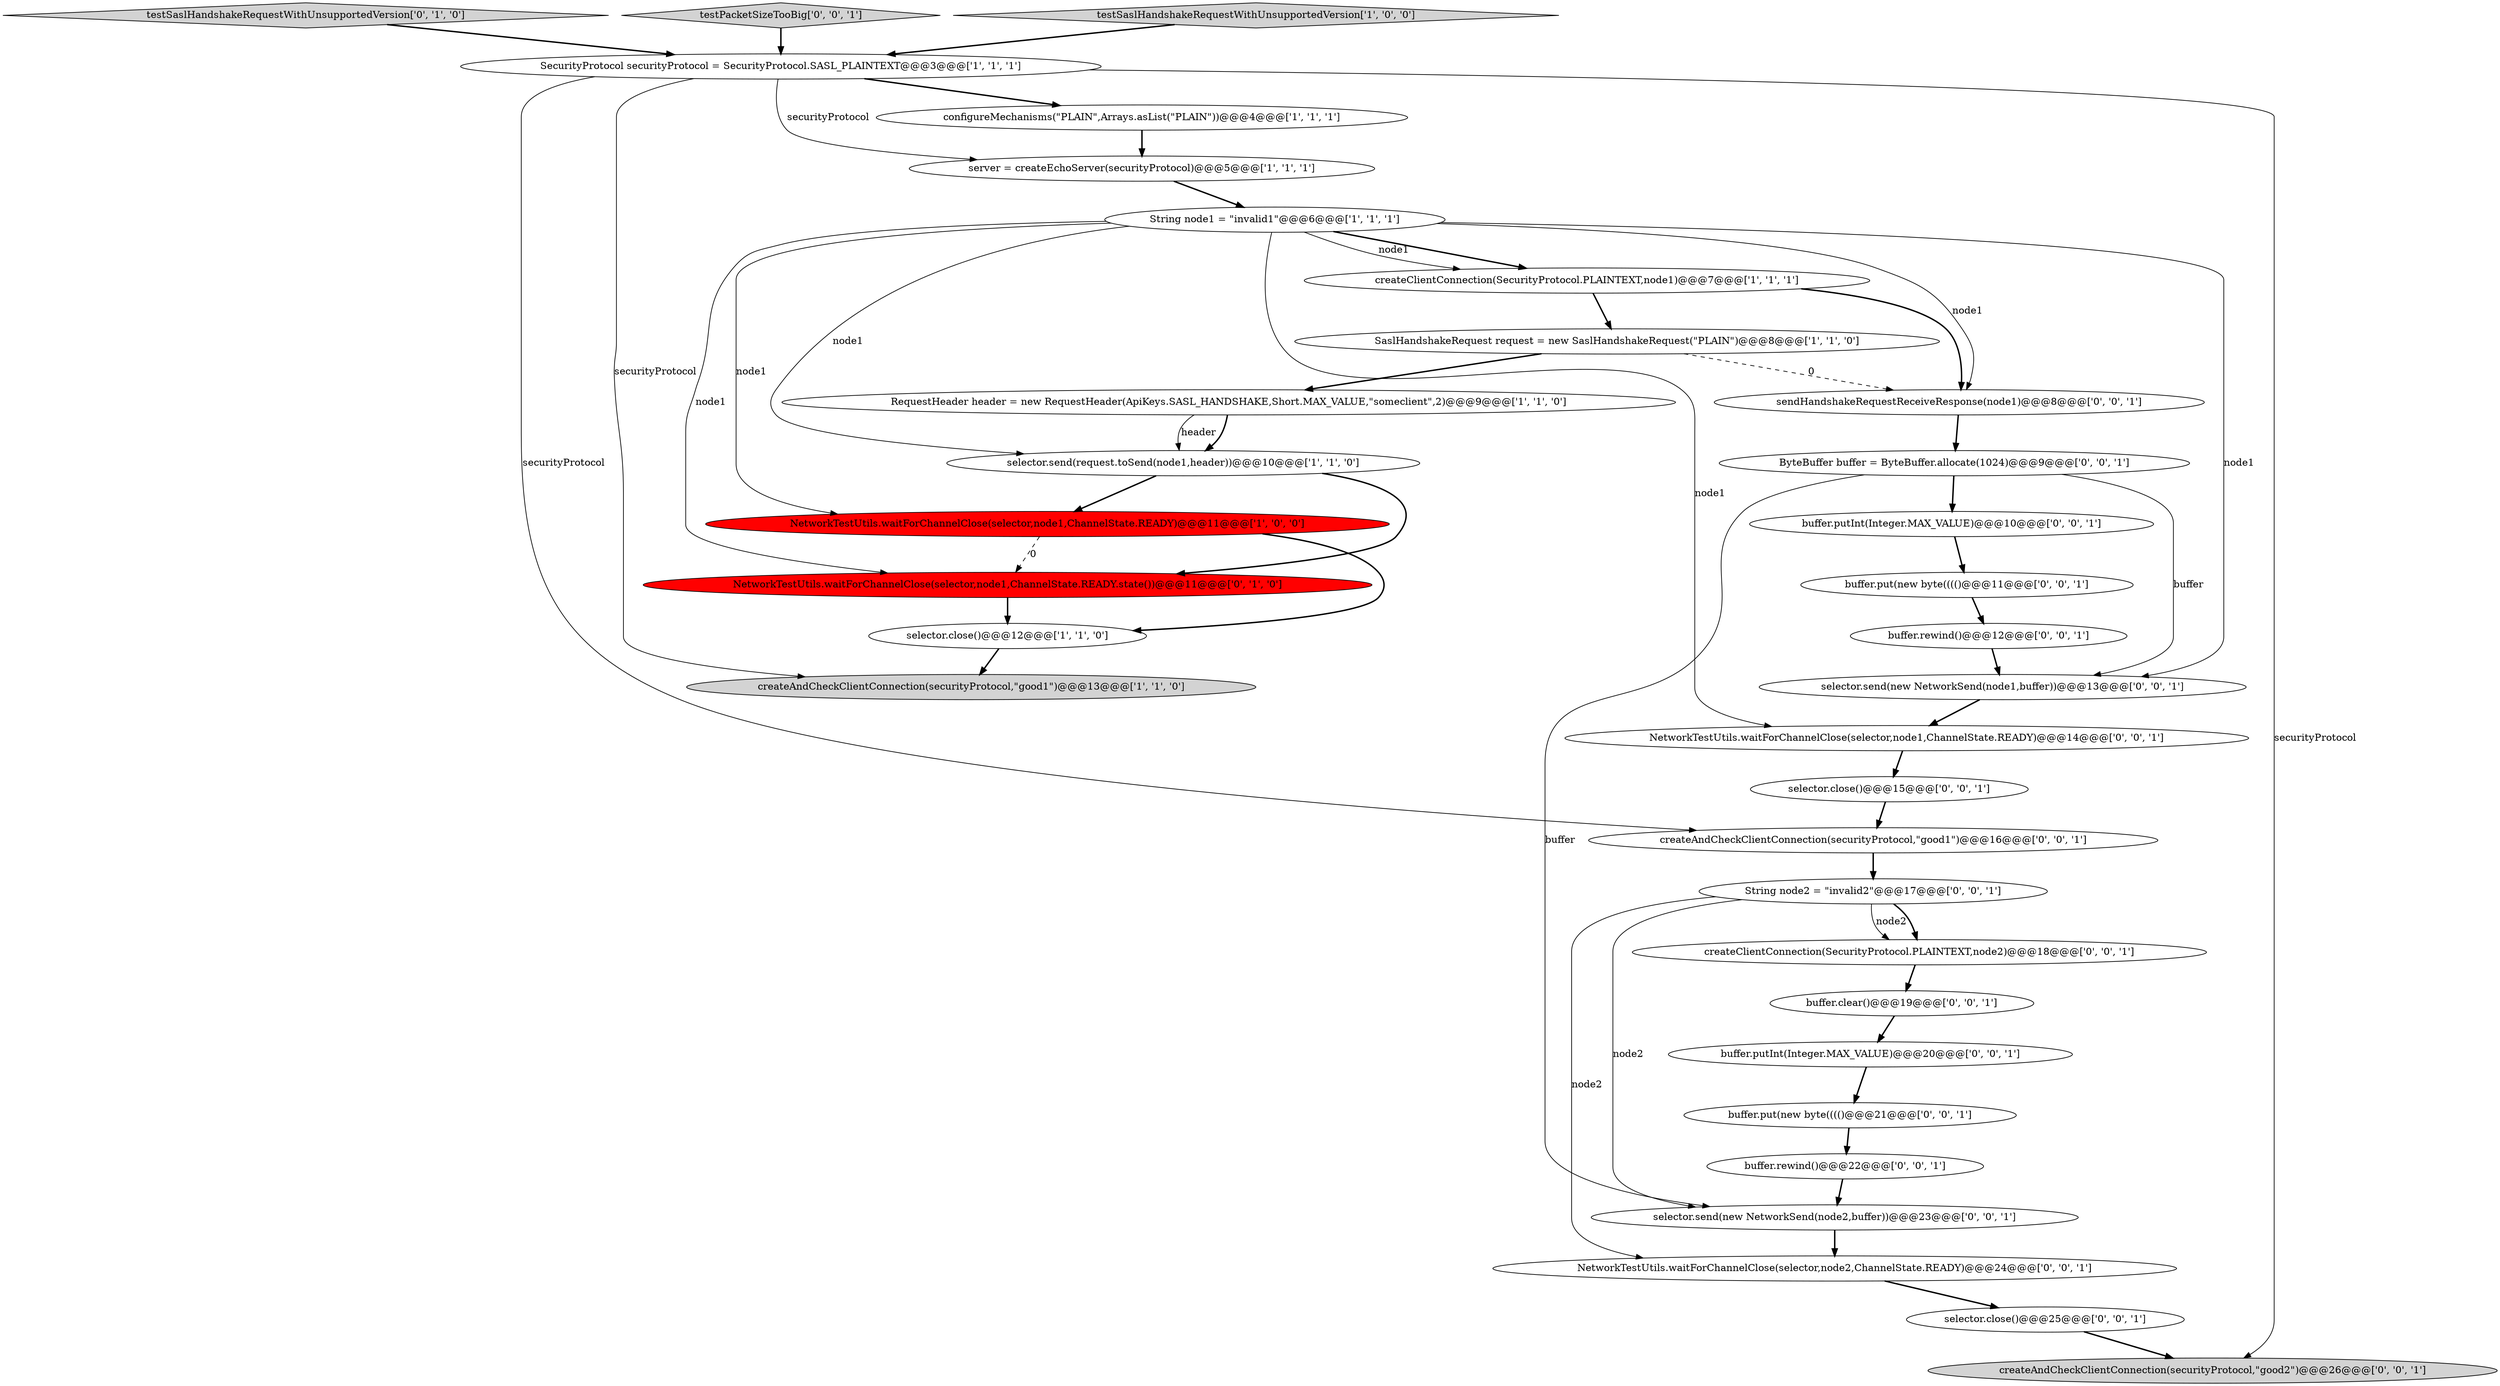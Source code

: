 digraph {
27 [style = filled, label = "createClientConnection(SecurityProtocol.PLAINTEXT,node2)@@@18@@@['0', '0', '1']", fillcolor = white, shape = ellipse image = "AAA0AAABBB3BBB"];
21 [style = filled, label = "buffer.putInt(Integer.MAX_VALUE)@@@10@@@['0', '0', '1']", fillcolor = white, shape = ellipse image = "AAA0AAABBB3BBB"];
12 [style = filled, label = "NetworkTestUtils.waitForChannelClose(selector,node1,ChannelState.READY.state())@@@11@@@['0', '1', '0']", fillcolor = red, shape = ellipse image = "AAA1AAABBB2BBB"];
13 [style = filled, label = "testSaslHandshakeRequestWithUnsupportedVersion['0', '1', '0']", fillcolor = lightgray, shape = diamond image = "AAA0AAABBB2BBB"];
6 [style = filled, label = "selector.close()@@@12@@@['1', '1', '0']", fillcolor = white, shape = ellipse image = "AAA0AAABBB1BBB"];
15 [style = filled, label = "selector.close()@@@25@@@['0', '0', '1']", fillcolor = white, shape = ellipse image = "AAA0AAABBB3BBB"];
26 [style = filled, label = "buffer.rewind()@@@22@@@['0', '0', '1']", fillcolor = white, shape = ellipse image = "AAA0AAABBB3BBB"];
19 [style = filled, label = "buffer.putInt(Integer.MAX_VALUE)@@@20@@@['0', '0', '1']", fillcolor = white, shape = ellipse image = "AAA0AAABBB3BBB"];
20 [style = filled, label = "sendHandshakeRequestReceiveResponse(node1)@@@8@@@['0', '0', '1']", fillcolor = white, shape = ellipse image = "AAA0AAABBB3BBB"];
29 [style = filled, label = "buffer.put(new byte(((()@@@21@@@['0', '0', '1']", fillcolor = white, shape = ellipse image = "AAA0AAABBB3BBB"];
11 [style = filled, label = "selector.send(request.toSend(node1,header))@@@10@@@['1', '1', '0']", fillcolor = white, shape = ellipse image = "AAA0AAABBB1BBB"];
10 [style = filled, label = "RequestHeader header = new RequestHeader(ApiKeys.SASL_HANDSHAKE,Short.MAX_VALUE,\"someclient\",2)@@@9@@@['1', '1', '0']", fillcolor = white, shape = ellipse image = "AAA0AAABBB1BBB"];
16 [style = filled, label = "buffer.put(new byte(((()@@@11@@@['0', '0', '1']", fillcolor = white, shape = ellipse image = "AAA0AAABBB3BBB"];
4 [style = filled, label = "createClientConnection(SecurityProtocol.PLAINTEXT,node1)@@@7@@@['1', '1', '1']", fillcolor = white, shape = ellipse image = "AAA0AAABBB1BBB"];
9 [style = filled, label = "SecurityProtocol securityProtocol = SecurityProtocol.SASL_PLAINTEXT@@@3@@@['1', '1', '1']", fillcolor = white, shape = ellipse image = "AAA0AAABBB1BBB"];
23 [style = filled, label = "selector.send(new NetworkSend(node1,buffer))@@@13@@@['0', '0', '1']", fillcolor = white, shape = ellipse image = "AAA0AAABBB3BBB"];
31 [style = filled, label = "selector.send(new NetworkSend(node2,buffer))@@@23@@@['0', '0', '1']", fillcolor = white, shape = ellipse image = "AAA0AAABBB3BBB"];
32 [style = filled, label = "createAndCheckClientConnection(securityProtocol,\"good1\")@@@16@@@['0', '0', '1']", fillcolor = white, shape = ellipse image = "AAA0AAABBB3BBB"];
33 [style = filled, label = "buffer.clear()@@@19@@@['0', '0', '1']", fillcolor = white, shape = ellipse image = "AAA0AAABBB3BBB"];
14 [style = filled, label = "selector.close()@@@15@@@['0', '0', '1']", fillcolor = white, shape = ellipse image = "AAA0AAABBB3BBB"];
1 [style = filled, label = "NetworkTestUtils.waitForChannelClose(selector,node1,ChannelState.READY)@@@11@@@['1', '0', '0']", fillcolor = red, shape = ellipse image = "AAA1AAABBB1BBB"];
18 [style = filled, label = "String node2 = \"invalid2\"@@@17@@@['0', '0', '1']", fillcolor = white, shape = ellipse image = "AAA0AAABBB3BBB"];
17 [style = filled, label = "createAndCheckClientConnection(securityProtocol,\"good2\")@@@26@@@['0', '0', '1']", fillcolor = lightgray, shape = ellipse image = "AAA0AAABBB3BBB"];
22 [style = filled, label = "NetworkTestUtils.waitForChannelClose(selector,node2,ChannelState.READY)@@@24@@@['0', '0', '1']", fillcolor = white, shape = ellipse image = "AAA0AAABBB3BBB"];
28 [style = filled, label = "testPacketSizeTooBig['0', '0', '1']", fillcolor = lightgray, shape = diamond image = "AAA0AAABBB3BBB"];
30 [style = filled, label = "ByteBuffer buffer = ByteBuffer.allocate(1024)@@@9@@@['0', '0', '1']", fillcolor = white, shape = ellipse image = "AAA0AAABBB3BBB"];
7 [style = filled, label = "createAndCheckClientConnection(securityProtocol,\"good1\")@@@13@@@['1', '1', '0']", fillcolor = lightgray, shape = ellipse image = "AAA0AAABBB1BBB"];
0 [style = filled, label = "SaslHandshakeRequest request = new SaslHandshakeRequest(\"PLAIN\")@@@8@@@['1', '1', '0']", fillcolor = white, shape = ellipse image = "AAA0AAABBB1BBB"];
5 [style = filled, label = "testSaslHandshakeRequestWithUnsupportedVersion['1', '0', '0']", fillcolor = lightgray, shape = diamond image = "AAA0AAABBB1BBB"];
2 [style = filled, label = "String node1 = \"invalid1\"@@@6@@@['1', '1', '1']", fillcolor = white, shape = ellipse image = "AAA0AAABBB1BBB"];
24 [style = filled, label = "buffer.rewind()@@@12@@@['0', '0', '1']", fillcolor = white, shape = ellipse image = "AAA0AAABBB3BBB"];
25 [style = filled, label = "NetworkTestUtils.waitForChannelClose(selector,node1,ChannelState.READY)@@@14@@@['0', '0', '1']", fillcolor = white, shape = ellipse image = "AAA0AAABBB3BBB"];
8 [style = filled, label = "configureMechanisms(\"PLAIN\",Arrays.asList(\"PLAIN\"))@@@4@@@['1', '1', '1']", fillcolor = white, shape = ellipse image = "AAA0AAABBB1BBB"];
3 [style = filled, label = "server = createEchoServer(securityProtocol)@@@5@@@['1', '1', '1']", fillcolor = white, shape = ellipse image = "AAA0AAABBB1BBB"];
9->3 [style = solid, label="securityProtocol"];
23->25 [style = bold, label=""];
9->7 [style = solid, label="securityProtocol"];
22->15 [style = bold, label=""];
31->22 [style = bold, label=""];
5->9 [style = bold, label=""];
11->1 [style = bold, label=""];
19->29 [style = bold, label=""];
18->27 [style = solid, label="node2"];
16->24 [style = bold, label=""];
8->3 [style = bold, label=""];
30->23 [style = solid, label="buffer"];
9->32 [style = solid, label="securityProtocol"];
28->9 [style = bold, label=""];
2->1 [style = solid, label="node1"];
11->12 [style = bold, label=""];
2->25 [style = solid, label="node1"];
25->14 [style = bold, label=""];
2->11 [style = solid, label="node1"];
9->8 [style = bold, label=""];
12->6 [style = bold, label=""];
2->4 [style = bold, label=""];
0->20 [style = dashed, label="0"];
4->0 [style = bold, label=""];
29->26 [style = bold, label=""];
2->23 [style = solid, label="node1"];
1->12 [style = dashed, label="0"];
15->17 [style = bold, label=""];
0->10 [style = bold, label=""];
30->21 [style = bold, label=""];
1->6 [style = bold, label=""];
10->11 [style = bold, label=""];
26->31 [style = bold, label=""];
10->11 [style = solid, label="header"];
3->2 [style = bold, label=""];
18->27 [style = bold, label=""];
2->4 [style = solid, label="node1"];
18->31 [style = solid, label="node2"];
18->22 [style = solid, label="node2"];
4->20 [style = bold, label=""];
21->16 [style = bold, label=""];
13->9 [style = bold, label=""];
27->33 [style = bold, label=""];
32->18 [style = bold, label=""];
33->19 [style = bold, label=""];
30->31 [style = solid, label="buffer"];
6->7 [style = bold, label=""];
20->30 [style = bold, label=""];
14->32 [style = bold, label=""];
2->12 [style = solid, label="node1"];
9->17 [style = solid, label="securityProtocol"];
2->20 [style = solid, label="node1"];
24->23 [style = bold, label=""];
}
